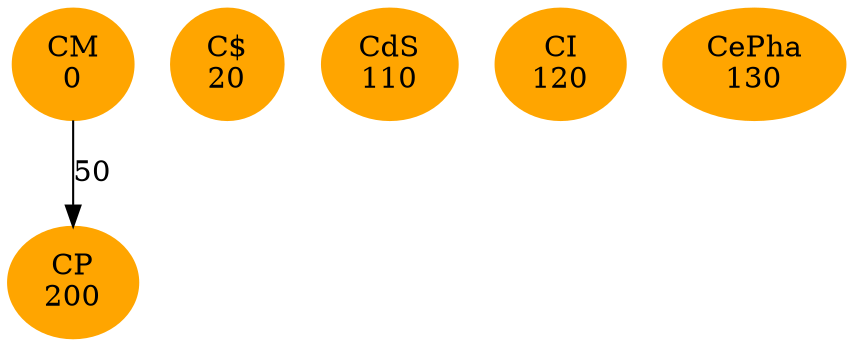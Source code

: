 digraph G {
node [color=orange, style=filled]
0 -> 1[label=50]
0 [label = "CM
0"]
1 [label = "CP
200"]
2 [label = "C$
20"]
3 [label = "CdS
110"]
4 [label = "CI
120"]
5 [label = "CePha
130"]
}
